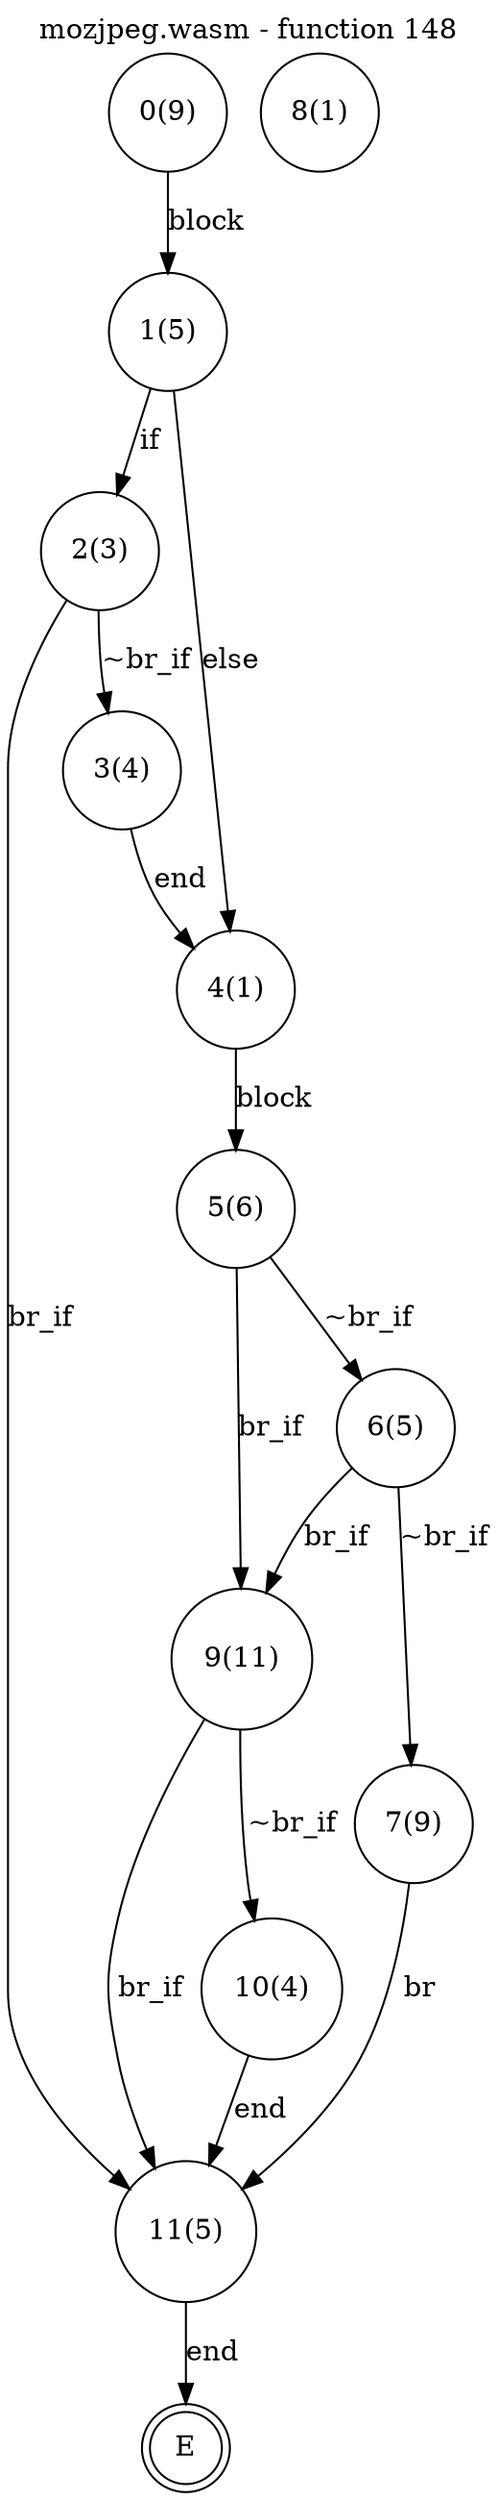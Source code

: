 digraph finite_state_machine {
    label = "mozjpeg.wasm - function 148"
    labelloc =  t
    labelfontsize = 16
    labelfontcolor = black
    labelfontname = "Helvetica"
    node [shape = doublecircle]; E ;
node [shape=circle, fontcolor=black, style="", label="0(9)"]0
node [shape=circle, fontcolor=black, style="", label="1(5)"]1
node [shape=circle, fontcolor=black, style="", label="2(3)"]2
node [shape=circle, fontcolor=black, style="", label="3(4)"]3
node [shape=circle, fontcolor=black, style="", label="4(1)"]4
node [shape=circle, fontcolor=black, style="", label="5(6)"]5
node [shape=circle, fontcolor=black, style="", label="6(5)"]6
node [shape=circle, fontcolor=black, style="", label="7(9)"]7
node [shape=circle, fontcolor=black, style="", label="8(1)"]8
node [shape=circle, fontcolor=black, style="", label="9(11)"]9
node [shape=circle, fontcolor=black, style="", label="10(4)"]10
node [shape=circle, fontcolor=black, style="", label="11(5)"]11
node [shape=circle, fontcolor=black, style="", label="E"]E
    0 -> 1[label="block"];
    1 -> 2[label="if"];
    1 -> 4[label="else"];
    2 -> 3[label="~br_if"];
    2 -> 11[label="br_if"];
    3 -> 4[label="end"];
    4 -> 5[label="block"];
    5 -> 6[label="~br_if"];
    5 -> 9[label="br_if"];
    6 -> 7[label="~br_if"];
    6 -> 9[label="br_if"];
    7 -> 11[label="br"];
    9 -> 10[label="~br_if"];
    9 -> 11[label="br_if"];
    10 -> 11[label="end"];
    11 -> E[label="end"];
}
